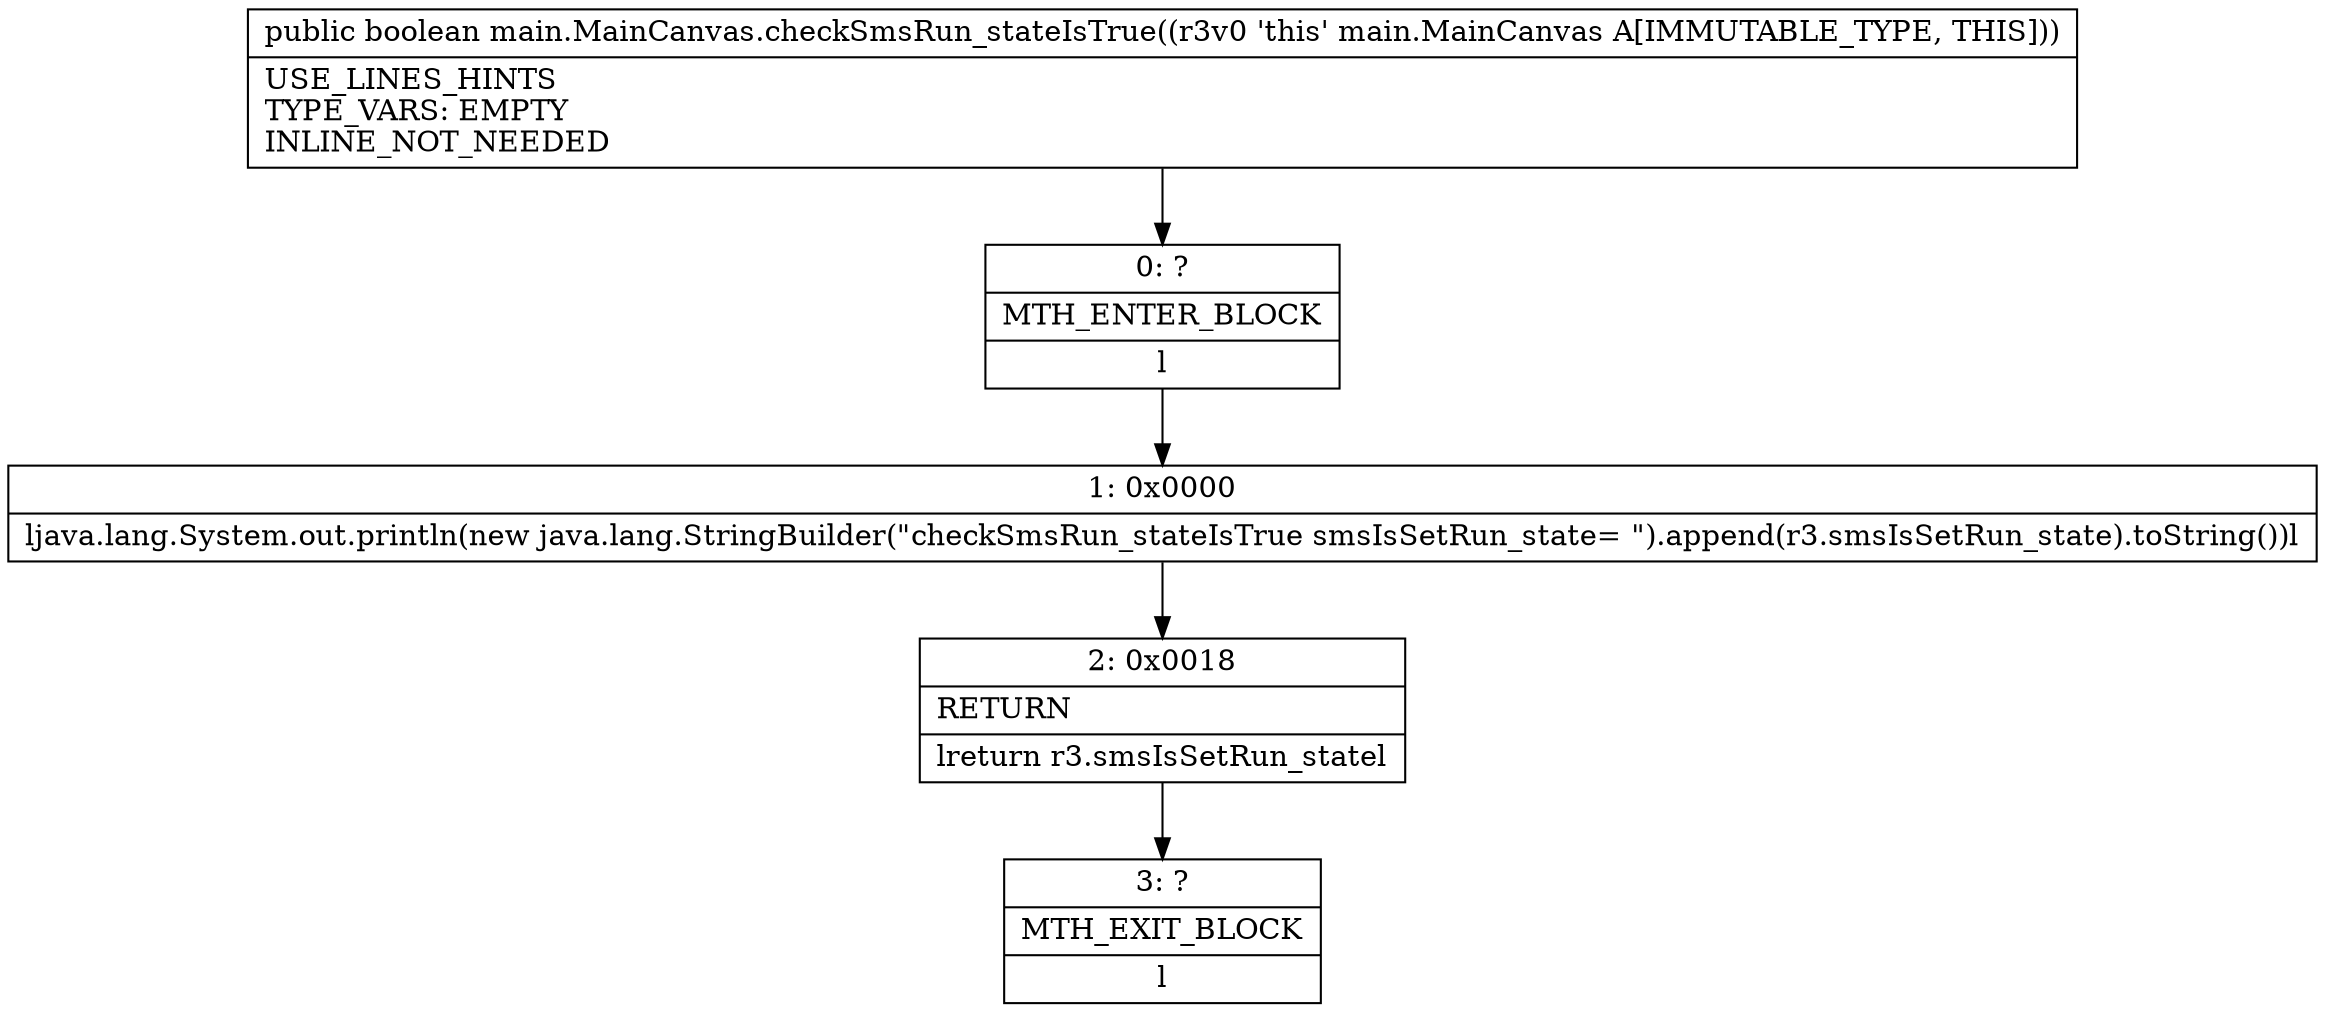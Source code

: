 digraph "CFG formain.MainCanvas.checkSmsRun_stateIsTrue()Z" {
Node_0 [shape=record,label="{0\:\ ?|MTH_ENTER_BLOCK\l|l}"];
Node_1 [shape=record,label="{1\:\ 0x0000|ljava.lang.System.out.println(new java.lang.StringBuilder(\"checkSmsRun_stateIsTrue smsIsSetRun_state= \").append(r3.smsIsSetRun_state).toString())l}"];
Node_2 [shape=record,label="{2\:\ 0x0018|RETURN\l|lreturn r3.smsIsSetRun_statel}"];
Node_3 [shape=record,label="{3\:\ ?|MTH_EXIT_BLOCK\l|l}"];
MethodNode[shape=record,label="{public boolean main.MainCanvas.checkSmsRun_stateIsTrue((r3v0 'this' main.MainCanvas A[IMMUTABLE_TYPE, THIS]))  | USE_LINES_HINTS\lTYPE_VARS: EMPTY\lINLINE_NOT_NEEDED\l}"];
MethodNode -> Node_0;
Node_0 -> Node_1;
Node_1 -> Node_2;
Node_2 -> Node_3;
}

